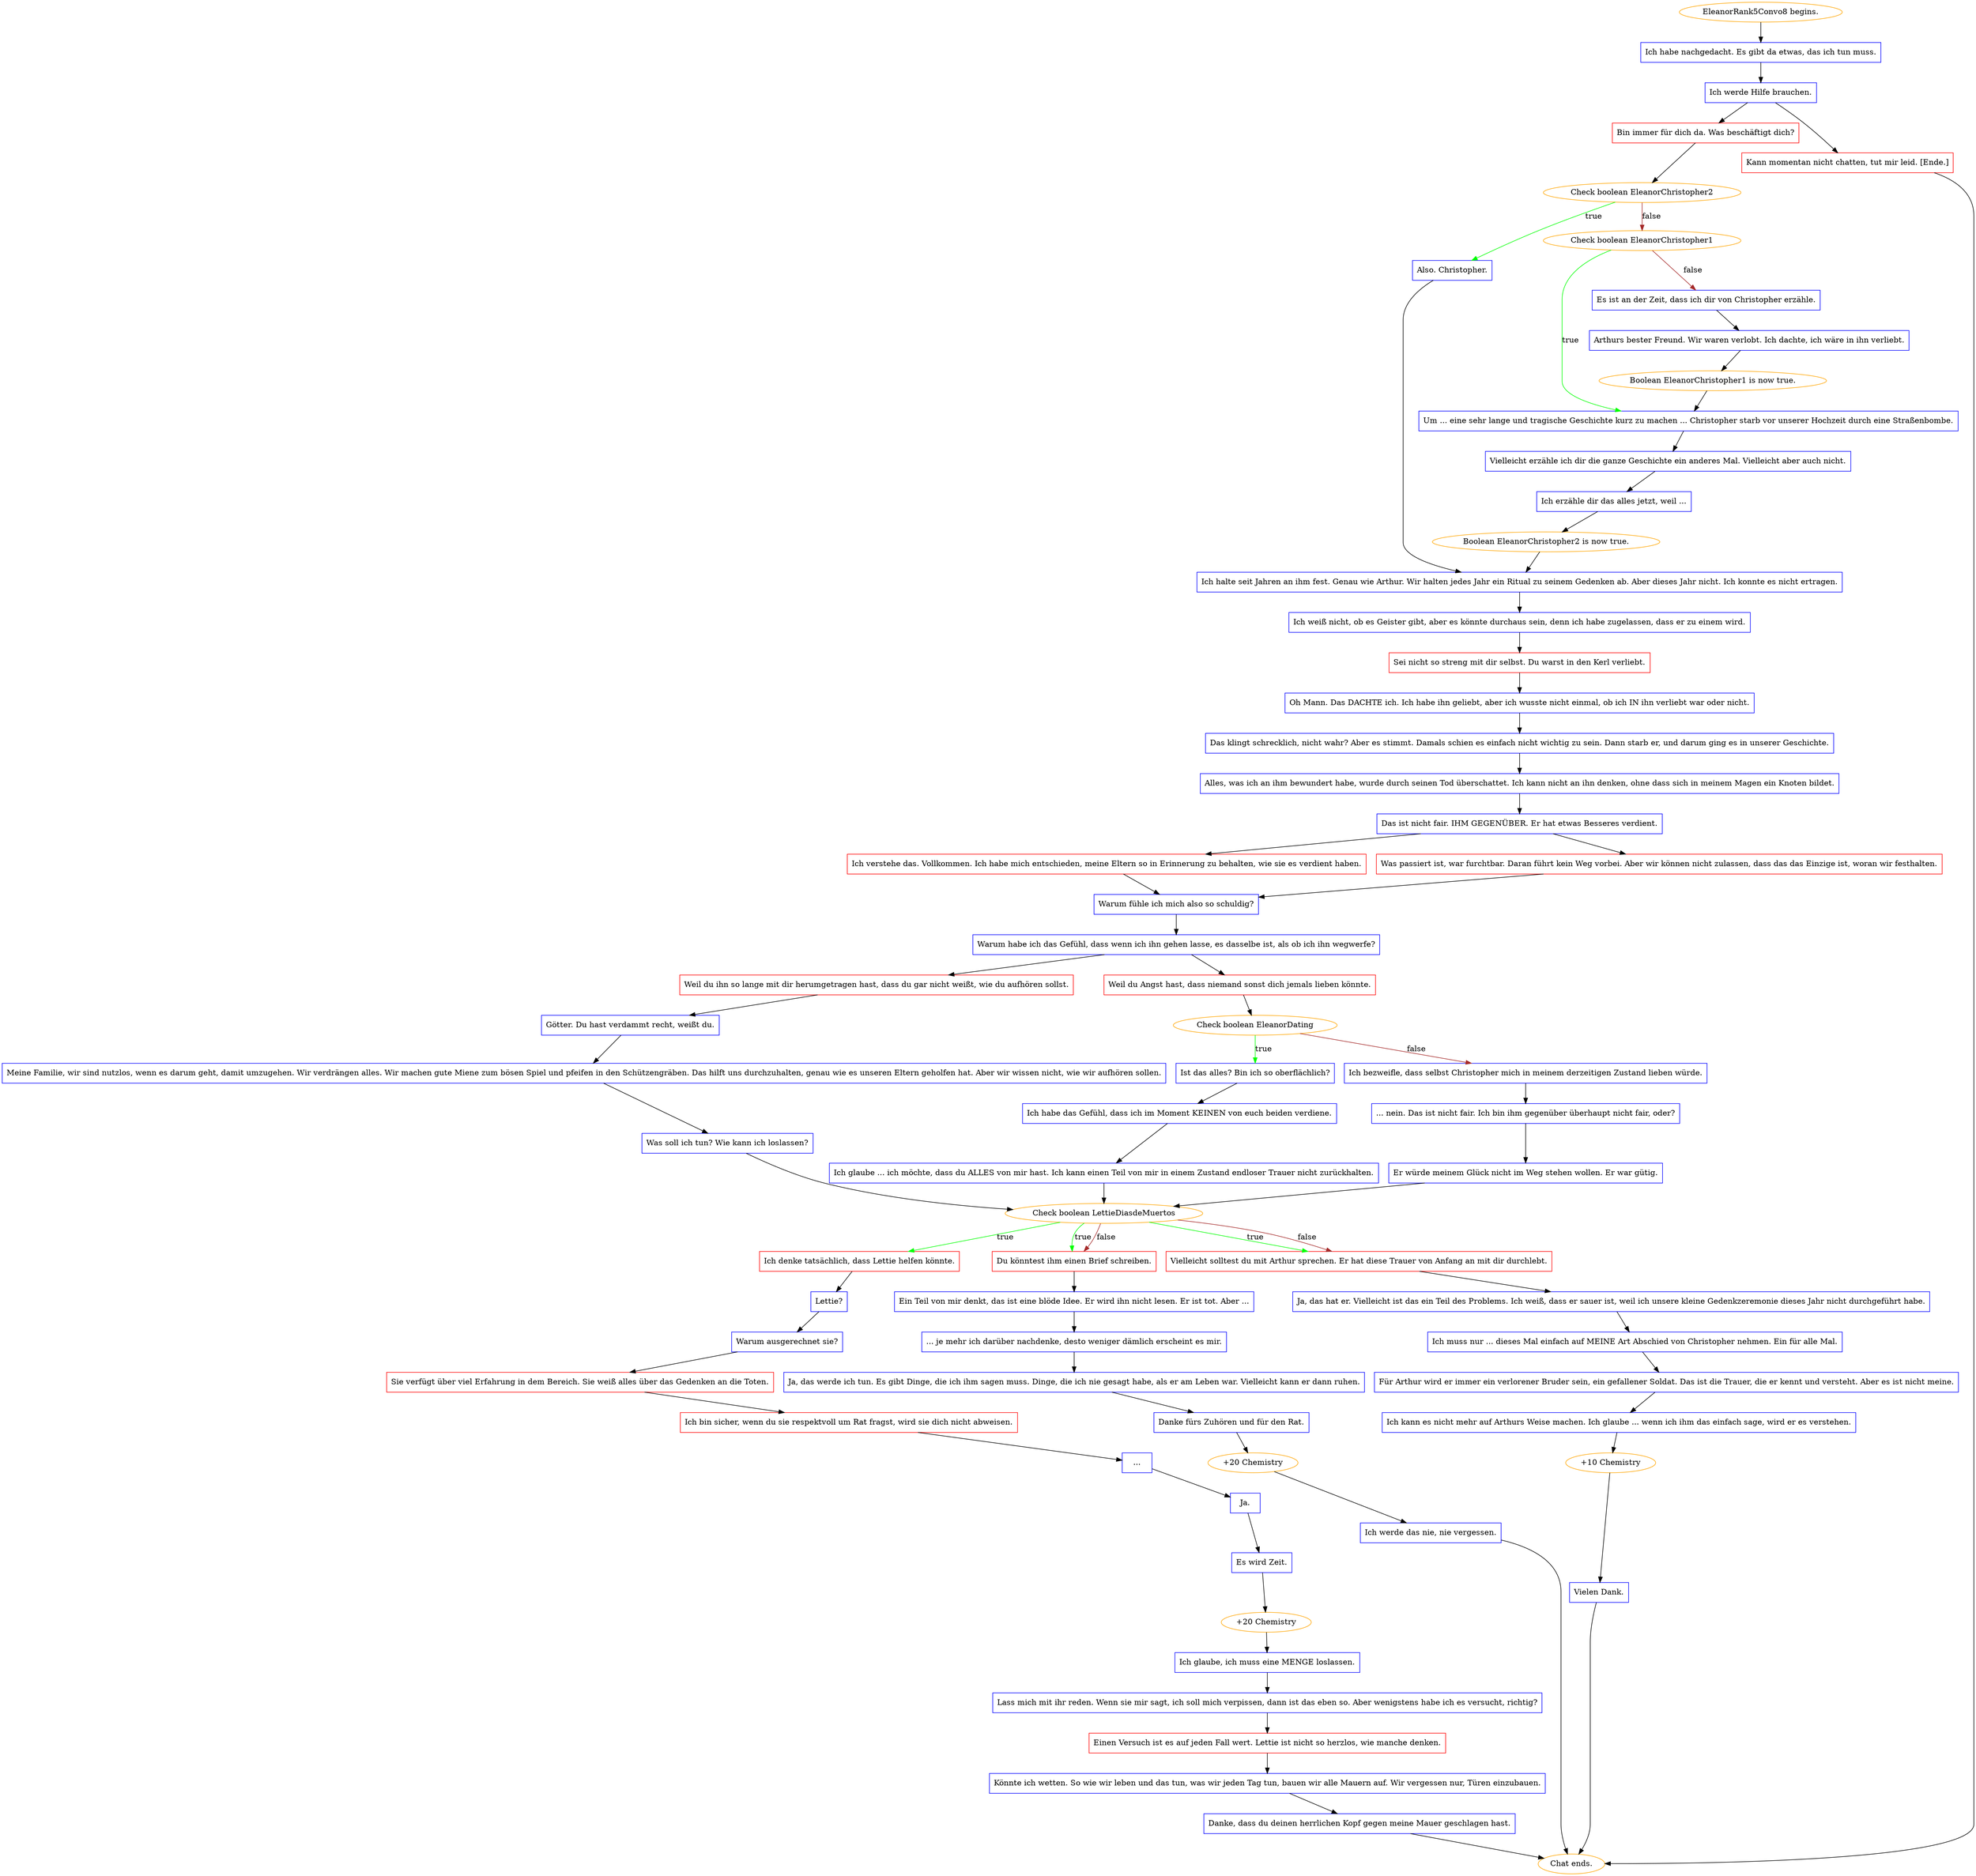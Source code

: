 digraph {
	"EleanorRank5Convo8 begins." [color=orange];
		"EleanorRank5Convo8 begins." -> j2604899546;
	j2604899546 [label="Ich habe nachgedacht. Es gibt da etwas, das ich tun muss.",shape=box,color=blue];
		j2604899546 -> j1512503335;
	j1512503335 [label="Ich werde Hilfe brauchen.",shape=box,color=blue];
		j1512503335 -> j1418824549;
		j1512503335 -> j970043797;
	j1418824549 [label="Bin immer für dich da. Was beschäftigt dich?",shape=box,color=red];
		j1418824549 -> j2445443260;
	j970043797 [label="Kann momentan nicht chatten, tut mir leid. [Ende.]",shape=box,color=red];
		j970043797 -> "Chat ends.";
	j2445443260 [label="Check boolean EleanorChristopher2",color=orange];
		j2445443260 -> j2682412741 [label=true,color=green];
		j2445443260 -> j167143005 [label=false,color=brown];
	"Chat ends." [color=orange];
	j2682412741 [label="Also. Christopher.",shape=box,color=blue];
		j2682412741 -> j2763332725;
	j167143005 [label="Check boolean EleanorChristopher1",color=orange];
		j167143005 -> j849104517 [label=true,color=green];
		j167143005 -> j3663248252 [label=false,color=brown];
	j2763332725 [label="Ich halte seit Jahren an ihm fest. Genau wie Arthur. Wir halten jedes Jahr ein Ritual zu seinem Gedenken ab. Aber dieses Jahr nicht. Ich konnte es nicht ertragen.",shape=box,color=blue];
		j2763332725 -> j202953659;
	j849104517 [label="Um ... eine sehr lange und tragische Geschichte kurz zu machen ... Christopher starb vor unserer Hochzeit durch eine Straßenbombe.",shape=box,color=blue];
		j849104517 -> j1940632023;
	j3663248252 [label="Es ist an der Zeit, dass ich dir von Christopher erzähle.",shape=box,color=blue];
		j3663248252 -> j3280148850;
	j202953659 [label="Ich weiß nicht, ob es Geister gibt, aber es könnte durchaus sein, denn ich habe zugelassen, dass er zu einem wird.",shape=box,color=blue];
		j202953659 -> j422501150;
	j1940632023 [label="Vielleicht erzähle ich dir die ganze Geschichte ein anderes Mal. Vielleicht aber auch nicht.",shape=box,color=blue];
		j1940632023 -> j1850943143;
	j3280148850 [label="Arthurs bester Freund. Wir waren verlobt. Ich dachte, ich wäre in ihn verliebt.",shape=box,color=blue];
		j3280148850 -> j2607116024;
	j422501150 [label="Sei nicht so streng mit dir selbst. Du warst in den Kerl verliebt.",shape=box,color=red];
		j422501150 -> j1992795761;
	j1850943143 [label="Ich erzähle dir das alles jetzt, weil ...",shape=box,color=blue];
		j1850943143 -> j104093717;
	j2607116024 [label="Boolean EleanorChristopher1 is now true.",color=orange];
		j2607116024 -> j849104517;
	j1992795761 [label="Oh Mann. Das DACHTE ich. Ich habe ihn geliebt, aber ich wusste nicht einmal, ob ich IN ihn verliebt war oder nicht.",shape=box,color=blue];
		j1992795761 -> j323821913;
	j104093717 [label="Boolean EleanorChristopher2 is now true.",color=orange];
		j104093717 -> j2763332725;
	j323821913 [label="Das klingt schrecklich, nicht wahr? Aber es stimmt. Damals schien es einfach nicht wichtig zu sein. Dann starb er, und darum ging es in unserer Geschichte.",shape=box,color=blue];
		j323821913 -> j2686493583;
	j2686493583 [label="Alles, was ich an ihm bewundert habe, wurde durch seinen Tod überschattet. Ich kann nicht an ihn denken, ohne dass sich in meinem Magen ein Knoten bildet.",shape=box,color=blue];
		j2686493583 -> j3807299794;
	j3807299794 [label="Das ist nicht fair. IHM GEGENÜBER. Er hat etwas Besseres verdient.",shape=box,color=blue];
		j3807299794 -> j409252837;
		j3807299794 -> j428110558;
	j409252837 [label="Ich verstehe das. Vollkommen. Ich habe mich entschieden, meine Eltern so in Erinnerung zu behalten, wie sie es verdient haben.",shape=box,color=red];
		j409252837 -> j3608778873;
	j428110558 [label="Was passiert ist, war furchtbar. Daran führt kein Weg vorbei. Aber wir können nicht zulassen, dass das das Einzige ist, woran wir festhalten.",shape=box,color=red];
		j428110558 -> j3608778873;
	j3608778873 [label="Warum fühle ich mich also so schuldig?",shape=box,color=blue];
		j3608778873 -> j2029371698;
	j2029371698 [label="Warum habe ich das Gefühl, dass wenn ich ihn gehen lasse, es dasselbe ist, als ob ich ihn wegwerfe?",shape=box,color=blue];
		j2029371698 -> j1284697091;
		j2029371698 -> j2926887254;
	j1284697091 [label="Weil du ihn so lange mit dir herumgetragen hast, dass du gar nicht weißt, wie du aufhören sollst.",shape=box,color=red];
		j1284697091 -> j4221023768;
	j2926887254 [label="Weil du Angst hast, dass niemand sonst dich jemals lieben könnte.",shape=box,color=red];
		j2926887254 -> j2999255483;
	j4221023768 [label="Götter. Du hast verdammt recht, weißt du.",shape=box,color=blue];
		j4221023768 -> j159399563;
	j2999255483 [label="Check boolean EleanorDating",color=orange];
		j2999255483 -> j738022878 [label=true,color=green];
		j2999255483 -> j3066990787 [label=false,color=brown];
	j159399563 [label="Meine Familie, wir sind nutzlos, wenn es darum geht, damit umzugehen. Wir verdrängen alles. Wir machen gute Miene zum bösen Spiel und pfeifen in den Schützengräben. Das hilft uns durchzuhalten, genau wie es unseren Eltern geholfen hat. Aber wir wissen nicht, wie wir aufhören sollen.",shape=box,color=blue];
		j159399563 -> j1644687011;
	j738022878 [label="Ist das alles? Bin ich so oberflächlich?",shape=box,color=blue];
		j738022878 -> j19193101;
	j3066990787 [label="Ich bezweifle, dass selbst Christopher mich in meinem derzeitigen Zustand lieben würde.",shape=box,color=blue];
		j3066990787 -> j1840183876;
	j1644687011 [label="Was soll ich tun? Wie kann ich loslassen?",shape=box,color=blue];
		j1644687011 -> j3258575278;
	j19193101 [label="Ich habe das Gefühl, dass ich im Moment KEINEN von euch beiden verdiene.",shape=box,color=blue];
		j19193101 -> j265871279;
	j1840183876 [label="... nein. Das ist nicht fair. Ich bin ihm gegenüber überhaupt nicht fair, oder?",shape=box,color=blue];
		j1840183876 -> j351776367;
	j3258575278 [label="Check boolean LettieDiasdeMuertos",color=orange];
		j3258575278 -> j2987250669 [label=true,color=green];
		j3258575278 -> j1003265768 [label=true,color=green];
		j3258575278 -> j3378102723 [label=true,color=green];
		j3258575278 -> j1003265768 [label=false,color=brown];
		j3258575278 -> j3378102723 [label=false,color=brown];
	j265871279 [label="Ich glaube ... ich möchte, dass du ALLES von mir hast. Ich kann einen Teil von mir in einem Zustand endloser Trauer nicht zurückhalten.",shape=box,color=blue];
		j265871279 -> j3258575278;
	j351776367 [label="Er würde meinem Glück nicht im Weg stehen wollen. Er war gütig.",shape=box,color=blue];
		j351776367 -> j3258575278;
	j2987250669 [label="Ich denke tatsächlich, dass Lettie helfen könnte.",shape=box,color=red];
		j2987250669 -> j615542161;
	j1003265768 [label="Du könntest ihm einen Brief schreiben.",shape=box,color=red];
		j1003265768 -> j4141531290;
	j3378102723 [label="Vielleicht solltest du mit Arthur sprechen. Er hat diese Trauer von Anfang an mit dir durchlebt.",shape=box,color=red];
		j3378102723 -> j438982504;
	j615542161 [label="Lettie?",shape=box,color=blue];
		j615542161 -> j744399557;
	j4141531290 [label="Ein Teil von mir denkt, das ist eine blöde Idee. Er wird ihn nicht lesen. Er ist tot. Aber ...",shape=box,color=blue];
		j4141531290 -> j3850841636;
	j438982504 [label="Ja, das hat er. Vielleicht ist das ein Teil des Problems. Ich weiß, dass er sauer ist, weil ich unsere kleine Gedenkzeremonie dieses Jahr nicht durchgeführt habe.",shape=box,color=blue];
		j438982504 -> j800312833;
	j744399557 [label="Warum ausgerechnet sie?",shape=box,color=blue];
		j744399557 -> j475323098;
	j3850841636 [label="... je mehr ich darüber nachdenke, desto weniger dämlich erscheint es mir.",shape=box,color=blue];
		j3850841636 -> j1957269065;
	j800312833 [label="Ich muss nur ... dieses Mal einfach auf MEINE Art Abschied von Christopher nehmen. Ein für alle Mal.",shape=box,color=blue];
		j800312833 -> j3031415991;
	j475323098 [label="Sie verfügt über viel Erfahrung in dem Bereich. Sie weiß alles über das Gedenken an die Toten.",shape=box,color=red];
		j475323098 -> j3116464847;
	j1957269065 [label="Ja, das werde ich tun. Es gibt Dinge, die ich ihm sagen muss. Dinge, die ich nie gesagt habe, als er am Leben war. Vielleicht kann er dann ruhen.",shape=box,color=blue];
		j1957269065 -> j3226399123;
	j3031415991 [label="Für Arthur wird er immer ein verlorener Bruder sein, ein gefallener Soldat. Das ist die Trauer, die er kennt und versteht. Aber es ist nicht meine.",shape=box,color=blue];
		j3031415991 -> j2425715014;
	j3116464847 [label="Ich bin sicher, wenn du sie respektvoll um Rat fragst, wird sie dich nicht abweisen.",shape=box,color=red];
		j3116464847 -> j1158148424;
	j3226399123 [label="Danke fürs Zuhören und für den Rat.",shape=box,color=blue];
		j3226399123 -> j757897207;
	j2425715014 [label="Ich kann es nicht mehr auf Arthurs Weise machen. Ich glaube ... wenn ich ihm das einfach sage, wird er es verstehen.",shape=box,color=blue];
		j2425715014 -> j2222000025;
	j1158148424 [label="...",shape=box,color=blue];
		j1158148424 -> j874879021;
	j757897207 [label="+20 Chemistry",color=orange];
		j757897207 -> j1224537194;
	j2222000025 [label="+10 Chemistry",color=orange];
		j2222000025 -> j3010743942;
	j874879021 [label="Ja.",shape=box,color=blue];
		j874879021 -> j3652207875;
	j1224537194 [label="Ich werde das nie, nie vergessen.",shape=box,color=blue];
		j1224537194 -> "Chat ends.";
	j3010743942 [label="Vielen Dank.",shape=box,color=blue];
		j3010743942 -> "Chat ends.";
	j3652207875 [label="Es wird Zeit.",shape=box,color=blue];
		j3652207875 -> j303382474;
	j303382474 [label="+20 Chemistry",color=orange];
		j303382474 -> j4023173257;
	j4023173257 [label="Ich glaube, ich muss eine MENGE loslassen.",shape=box,color=blue];
		j4023173257 -> j122917905;
	j122917905 [label="Lass mich mit ihr reden. Wenn sie mir sagt, ich soll mich verpissen, dann ist das eben so. Aber wenigstens habe ich es versucht, richtig?",shape=box,color=blue];
		j122917905 -> j2961468768;
	j2961468768 [label="Einen Versuch ist es auf jeden Fall wert. Lettie ist nicht so herzlos, wie manche denken.",shape=box,color=red];
		j2961468768 -> j2268108787;
	j2268108787 [label="Könnte ich wetten. So wie wir leben und das tun, was wir jeden Tag tun, bauen wir alle Mauern auf. Wir vergessen nur, Türen einzubauen.",shape=box,color=blue];
		j2268108787 -> j2028046223;
	j2028046223 [label="Danke, dass du deinen herrlichen Kopf gegen meine Mauer geschlagen hast.",shape=box,color=blue];
		j2028046223 -> "Chat ends.";
}